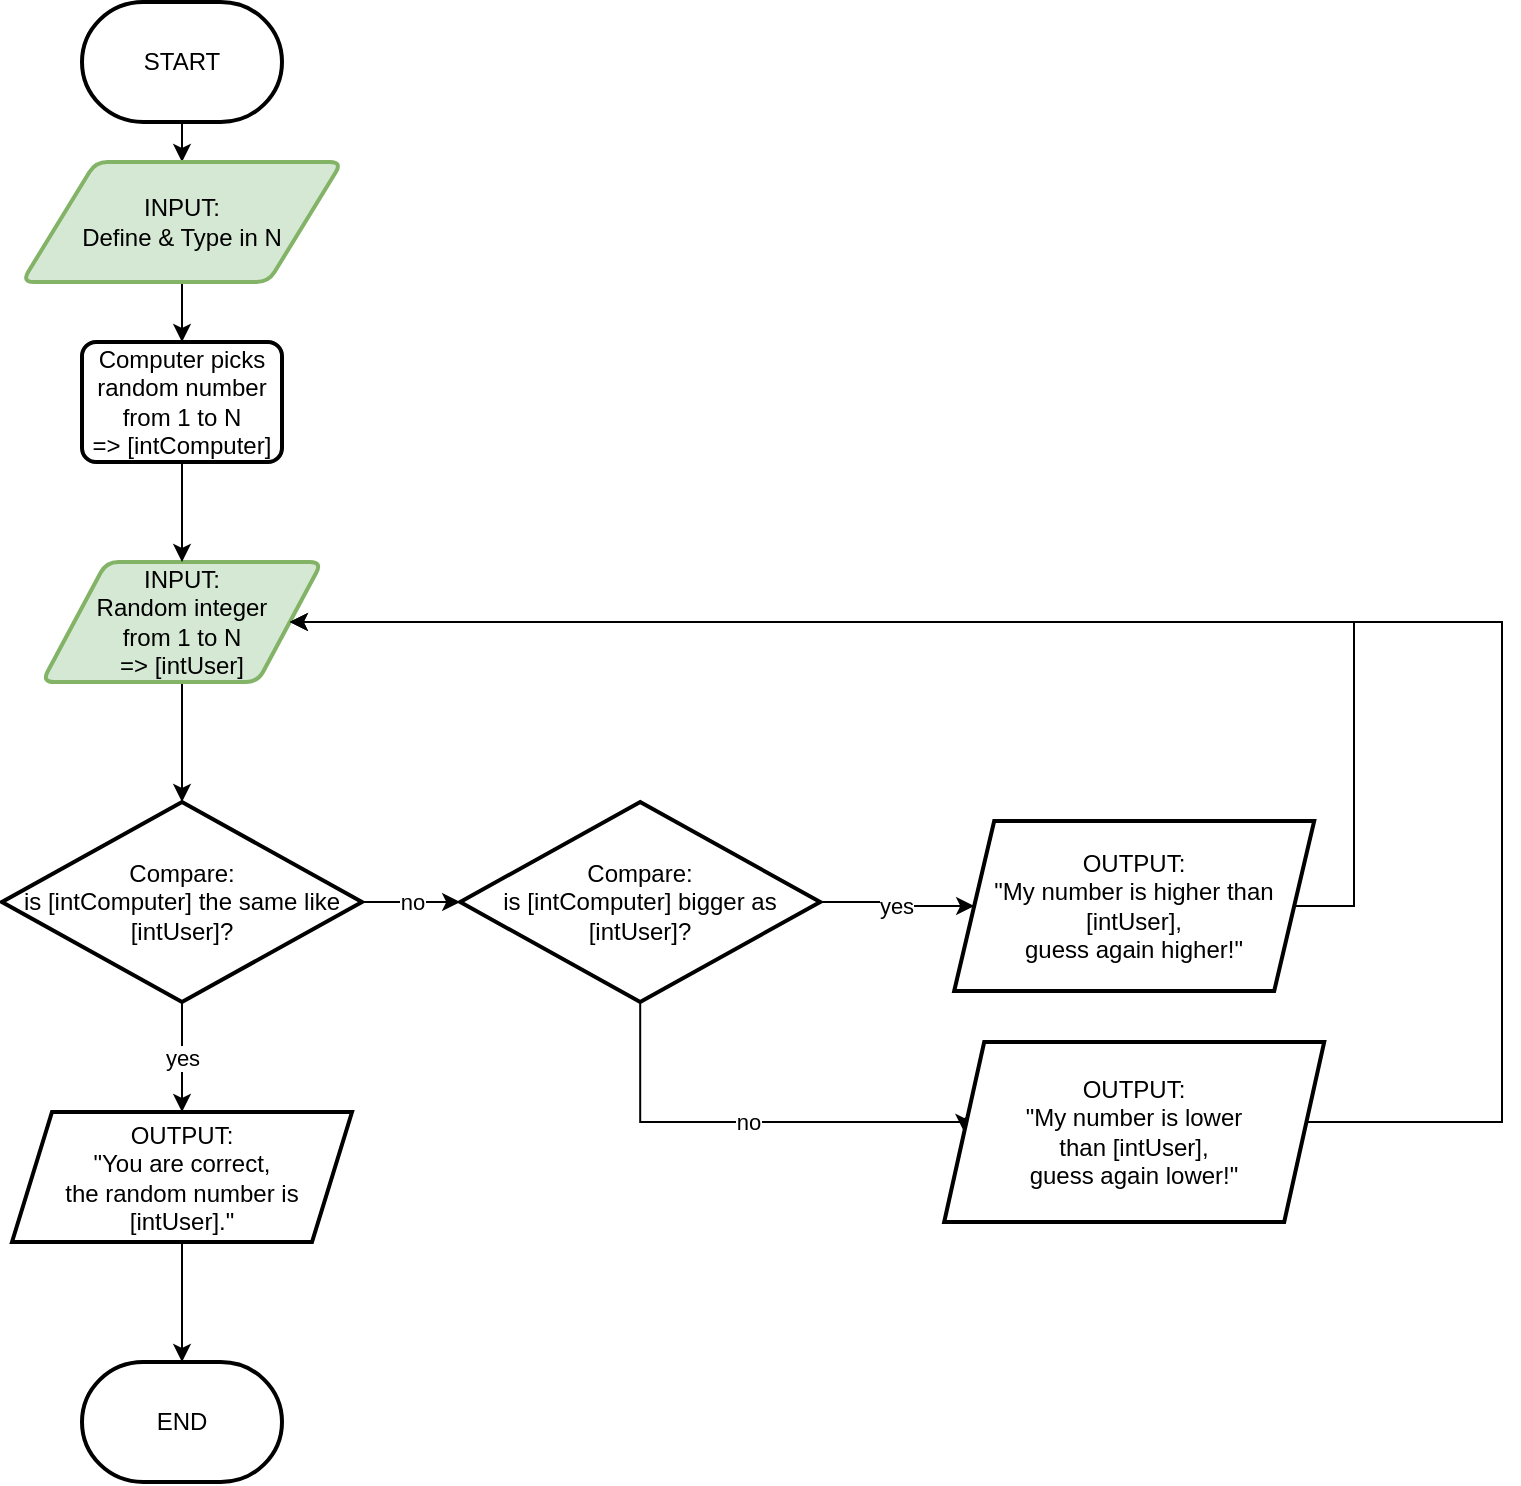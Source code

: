<mxfile version="14.4.3" type="device"><diagram id="p8e_xprDMQ-bo7BPSxnK" name="Page-1"><mxGraphModel dx="912" dy="935" grid="1" gridSize="10" guides="1" tooltips="1" connect="1" arrows="1" fold="1" page="1" pageScale="1" pageWidth="827" pageHeight="1169" math="0" shadow="0"><root><mxCell id="0"/><mxCell id="1" parent="0"/><mxCell id="m5BTVGdW_DZJRj-oqEqb-10" value="" style="edgeStyle=orthogonalEdgeStyle;rounded=0;orthogonalLoop=1;jettySize=auto;html=1;" edge="1" parent="1" source="m5BTVGdW_DZJRj-oqEqb-1" target="m5BTVGdW_DZJRj-oqEqb-9"><mxGeometry relative="1" as="geometry"/></mxCell><mxCell id="m5BTVGdW_DZJRj-oqEqb-1" value="INPUT:&lt;br&gt;Random integer &lt;br&gt;from 1 to N&lt;br&gt;=&amp;gt; [intUser]" style="shape=parallelogram;html=1;strokeWidth=2;perimeter=parallelogramPerimeter;whiteSpace=wrap;rounded=1;arcSize=12;size=0.23;fillColor=#d5e8d4;strokeColor=#82b366;" vertex="1" parent="1"><mxGeometry x="60" y="310" width="140" height="60" as="geometry"/></mxCell><mxCell id="m5BTVGdW_DZJRj-oqEqb-5" value="" style="edgeStyle=orthogonalEdgeStyle;rounded=0;orthogonalLoop=1;jettySize=auto;html=1;" edge="1" parent="1" source="m5BTVGdW_DZJRj-oqEqb-2" target="m5BTVGdW_DZJRj-oqEqb-4"><mxGeometry relative="1" as="geometry"/></mxCell><mxCell id="m5BTVGdW_DZJRj-oqEqb-2" value="START" style="strokeWidth=2;html=1;shape=mxgraph.flowchart.terminator;whiteSpace=wrap;" vertex="1" parent="1"><mxGeometry x="80" y="30" width="100" height="60" as="geometry"/></mxCell><mxCell id="m5BTVGdW_DZJRj-oqEqb-7" value="" style="edgeStyle=orthogonalEdgeStyle;rounded=0;orthogonalLoop=1;jettySize=auto;html=1;" edge="1" parent="1" source="m5BTVGdW_DZJRj-oqEqb-4" target="m5BTVGdW_DZJRj-oqEqb-6"><mxGeometry relative="1" as="geometry"/></mxCell><mxCell id="m5BTVGdW_DZJRj-oqEqb-4" value="INPUT:&lt;br&gt;Define &amp;amp; Type in N" style="shape=parallelogram;html=1;strokeWidth=2;perimeter=parallelogramPerimeter;whiteSpace=wrap;rounded=1;arcSize=12;size=0.23;fillColor=#d5e8d4;strokeColor=#82b366;" vertex="1" parent="1"><mxGeometry x="50" y="110" width="160" height="60" as="geometry"/></mxCell><mxCell id="m5BTVGdW_DZJRj-oqEqb-8" value="" style="edgeStyle=orthogonalEdgeStyle;rounded=0;orthogonalLoop=1;jettySize=auto;html=1;" edge="1" parent="1" source="m5BTVGdW_DZJRj-oqEqb-6" target="m5BTVGdW_DZJRj-oqEqb-1"><mxGeometry relative="1" as="geometry"/></mxCell><mxCell id="m5BTVGdW_DZJRj-oqEqb-6" value="Computer picks random number from 1 to N&lt;br&gt;=&amp;gt; [intComputer]" style="rounded=1;whiteSpace=wrap;html=1;absoluteArcSize=1;arcSize=14;strokeWidth=2;" vertex="1" parent="1"><mxGeometry x="80" y="200" width="100" height="60" as="geometry"/></mxCell><mxCell id="m5BTVGdW_DZJRj-oqEqb-12" value="yes" style="edgeStyle=orthogonalEdgeStyle;rounded=0;orthogonalLoop=1;jettySize=auto;html=1;" edge="1" parent="1" source="m5BTVGdW_DZJRj-oqEqb-9" target="m5BTVGdW_DZJRj-oqEqb-11"><mxGeometry relative="1" as="geometry"/></mxCell><mxCell id="m5BTVGdW_DZJRj-oqEqb-14" value="no" style="edgeStyle=orthogonalEdgeStyle;rounded=0;orthogonalLoop=1;jettySize=auto;html=1;exitX=1;exitY=0.5;exitDx=0;exitDy=0;exitPerimeter=0;entryX=0;entryY=0.5;entryDx=0;entryDy=0;entryPerimeter=0;" edge="1" parent="1" source="m5BTVGdW_DZJRj-oqEqb-9" target="m5BTVGdW_DZJRj-oqEqb-13"><mxGeometry relative="1" as="geometry"><Array as="points"/></mxGeometry></mxCell><mxCell id="m5BTVGdW_DZJRj-oqEqb-9" value="Compare:&lt;br&gt;is [intComputer] the same like [intUser]?" style="strokeWidth=2;html=1;shape=mxgraph.flowchart.decision;whiteSpace=wrap;" vertex="1" parent="1"><mxGeometry x="40" y="430" width="180" height="100" as="geometry"/></mxCell><mxCell id="m5BTVGdW_DZJRj-oqEqb-24" value="" style="edgeStyle=orthogonalEdgeStyle;rounded=0;orthogonalLoop=1;jettySize=auto;html=1;entryX=0.5;entryY=0;entryDx=0;entryDy=0;entryPerimeter=0;" edge="1" parent="1" source="m5BTVGdW_DZJRj-oqEqb-11" target="m5BTVGdW_DZJRj-oqEqb-25"><mxGeometry relative="1" as="geometry"><mxPoint x="130" y="715" as="targetPoint"/></mxGeometry></mxCell><mxCell id="m5BTVGdW_DZJRj-oqEqb-11" value="OUTPUT:&lt;br&gt;&quot;You are correct,&lt;br&gt;the random number is [intUser].&quot;" style="shape=parallelogram;perimeter=parallelogramPerimeter;whiteSpace=wrap;html=1;fixedSize=1;strokeWidth=2;" vertex="1" parent="1"><mxGeometry x="45" y="585" width="170" height="65" as="geometry"/></mxCell><mxCell id="m5BTVGdW_DZJRj-oqEqb-16" value="yes" style="edgeStyle=orthogonalEdgeStyle;rounded=0;orthogonalLoop=1;jettySize=auto;html=1;" edge="1" parent="1" source="m5BTVGdW_DZJRj-oqEqb-13" target="m5BTVGdW_DZJRj-oqEqb-15"><mxGeometry relative="1" as="geometry"/></mxCell><mxCell id="m5BTVGdW_DZJRj-oqEqb-21" value="no" style="edgeStyle=orthogonalEdgeStyle;rounded=0;orthogonalLoop=1;jettySize=auto;html=1;entryX=0;entryY=0.5;entryDx=0;entryDy=0;exitX=0.5;exitY=1;exitDx=0;exitDy=0;exitPerimeter=0;" edge="1" parent="1" source="m5BTVGdW_DZJRj-oqEqb-13" target="m5BTVGdW_DZJRj-oqEqb-20"><mxGeometry relative="1" as="geometry"><Array as="points"><mxPoint x="359" y="590"/></Array></mxGeometry></mxCell><mxCell id="m5BTVGdW_DZJRj-oqEqb-13" value="Compare:&lt;br&gt;is [intComputer] bigger as [intUser]?" style="strokeWidth=2;html=1;shape=mxgraph.flowchart.decision;whiteSpace=wrap;" vertex="1" parent="1"><mxGeometry x="269.1" y="430" width="180" height="100" as="geometry"/></mxCell><mxCell id="m5BTVGdW_DZJRj-oqEqb-17" style="edgeStyle=orthogonalEdgeStyle;rounded=0;orthogonalLoop=1;jettySize=auto;html=1;exitX=1;exitY=0.5;exitDx=0;exitDy=0;entryX=1;entryY=0.5;entryDx=0;entryDy=0;" edge="1" parent="1" source="m5BTVGdW_DZJRj-oqEqb-15" target="m5BTVGdW_DZJRj-oqEqb-1"><mxGeometry relative="1" as="geometry"><mxPoint x="220.0" y="237.5" as="targetPoint"/><Array as="points"><mxPoint x="716" y="482"/><mxPoint x="716" y="340"/></Array></mxGeometry></mxCell><mxCell id="m5BTVGdW_DZJRj-oqEqb-15" value="OUTPUT:&lt;br&gt;&quot;My number is higher than [intUser],&lt;br&gt;guess again higher!&quot;" style="shape=parallelogram;perimeter=parallelogramPerimeter;whiteSpace=wrap;html=1;fixedSize=1;strokeWidth=2;" vertex="1" parent="1"><mxGeometry x="516.1" y="439.5" width="180" height="85" as="geometry"/></mxCell><mxCell id="m5BTVGdW_DZJRj-oqEqb-22" style="edgeStyle=orthogonalEdgeStyle;rounded=0;orthogonalLoop=1;jettySize=auto;html=1;exitX=1;exitY=0.5;exitDx=0;exitDy=0;entryX=1;entryY=0.5;entryDx=0;entryDy=0;" edge="1" parent="1" source="m5BTVGdW_DZJRj-oqEqb-20" target="m5BTVGdW_DZJRj-oqEqb-1"><mxGeometry relative="1" as="geometry"><Array as="points"><mxPoint x="790" y="590"/><mxPoint x="790" y="340"/></Array></mxGeometry></mxCell><mxCell id="m5BTVGdW_DZJRj-oqEqb-20" value="OUTPUT:&lt;br&gt;&quot;My number is lower &lt;br&gt;than [intUser], &lt;br&gt;guess again lower!&quot;" style="shape=parallelogram;perimeter=parallelogramPerimeter;whiteSpace=wrap;html=1;fixedSize=1;strokeWidth=2;" vertex="1" parent="1"><mxGeometry x="511.1" y="550" width="190" height="90" as="geometry"/></mxCell><mxCell id="m5BTVGdW_DZJRj-oqEqb-25" value="END" style="strokeWidth=2;html=1;shape=mxgraph.flowchart.terminator;whiteSpace=wrap;" vertex="1" parent="1"><mxGeometry x="80" y="710" width="100" height="60" as="geometry"/></mxCell></root></mxGraphModel></diagram></mxfile>